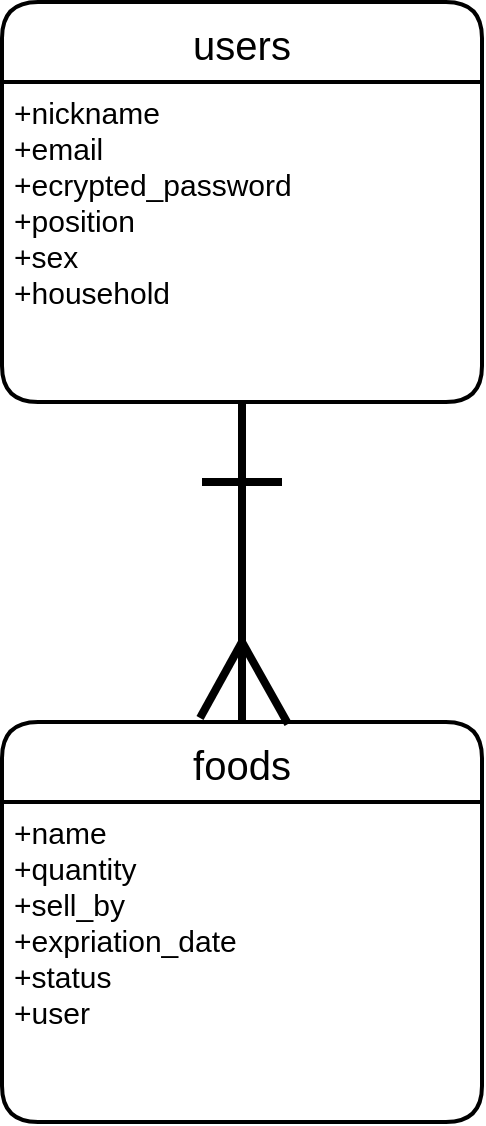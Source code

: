 <mxfile version="14.2.4" type="embed">
    <diagram id="b5fG7cNZI4kyyGxQFFN1" name="ページ1">
        <mxGraphModel dx="1096" dy="900" grid="1" gridSize="10" guides="1" tooltips="1" connect="1" arrows="1" fold="1" page="1" pageScale="1" pageWidth="850" pageHeight="1100" math="0" shadow="0">
            <root>
                <mxCell id="0"/>
                <mxCell id="1" parent="0"/>
                <mxCell id="2" value="users" style="swimlane;childLayout=stackLayout;horizontal=1;startSize=40;horizontalStack=0;rounded=1;fontSize=20;fontStyle=0;strokeWidth=2;resizeParent=0;resizeLast=1;shadow=0;dashed=0;align=center;" vertex="1" parent="1">
                    <mxGeometry x="80" y="40" width="240" height="200" as="geometry"/>
                </mxCell>
                <mxCell id="3" value="+nickname&#10;+email&#10;+ecrypted_password&#10;+position&#10;+sex&#10;+household" style="align=left;strokeColor=none;fillColor=none;spacingLeft=4;fontSize=15;verticalAlign=top;resizable=0;rotatable=0;part=1;" vertex="1" parent="2">
                    <mxGeometry y="40" width="240" height="160" as="geometry"/>
                </mxCell>
                <mxCell id="4" value="foods" style="swimlane;childLayout=stackLayout;horizontal=1;startSize=40;horizontalStack=0;rounded=1;fontSize=20;fontStyle=0;strokeWidth=2;resizeParent=0;resizeLast=1;shadow=0;dashed=0;align=center;" vertex="1" parent="1">
                    <mxGeometry x="80" y="400" width="240" height="200" as="geometry"/>
                </mxCell>
                <mxCell id="5" value="+name&#10;+quantity&#10;+sell_by&#10;+expriation_date&#10;+status&#10;+user" style="align=left;strokeColor=none;fillColor=none;spacingLeft=4;fontSize=15;verticalAlign=top;resizable=0;rotatable=0;part=1;" vertex="1" parent="4">
                    <mxGeometry y="40" width="240" height="160" as="geometry"/>
                </mxCell>
                <mxCell id="7" value="" style="endArrow=none;html=1;rounded=0;fontSize=17;entryX=0.5;entryY=1;entryDx=0;entryDy=0;exitX=0.5;exitY=0;exitDx=0;exitDy=0;strokeWidth=4;" edge="1" parent="1" source="4" target="3">
                    <mxGeometry relative="1" as="geometry">
                        <mxPoint x="290" y="460" as="sourcePoint"/>
                        <mxPoint x="450" y="460" as="targetPoint"/>
                    </mxGeometry>
                </mxCell>
                <mxCell id="8" value="" style="endArrow=none;html=1;rounded=0;strokeWidth=4;fontSize=17;" edge="1" parent="1">
                    <mxGeometry relative="1" as="geometry">
                        <mxPoint x="180" y="280" as="sourcePoint"/>
                        <mxPoint x="220" y="280" as="targetPoint"/>
                    </mxGeometry>
                </mxCell>
                <mxCell id="9" value="" style="endArrow=none;html=1;rounded=0;strokeWidth=4;fontSize=17;entryX=0.596;entryY=0.005;entryDx=0;entryDy=0;entryPerimeter=0;" edge="1" parent="1" target="4">
                    <mxGeometry relative="1" as="geometry">
                        <mxPoint x="200" y="360" as="sourcePoint"/>
                        <mxPoint x="450" y="460" as="targetPoint"/>
                    </mxGeometry>
                </mxCell>
                <mxCell id="10" value="" style="endArrow=none;html=1;rounded=0;strokeWidth=4;fontSize=17;" edge="1" parent="1">
                    <mxGeometry relative="1" as="geometry">
                        <mxPoint x="200" y="360" as="sourcePoint"/>
                        <mxPoint x="179" y="398" as="targetPoint"/>
                    </mxGeometry>
                </mxCell>
            </root>
        </mxGraphModel>
    </diagram>
</mxfile>